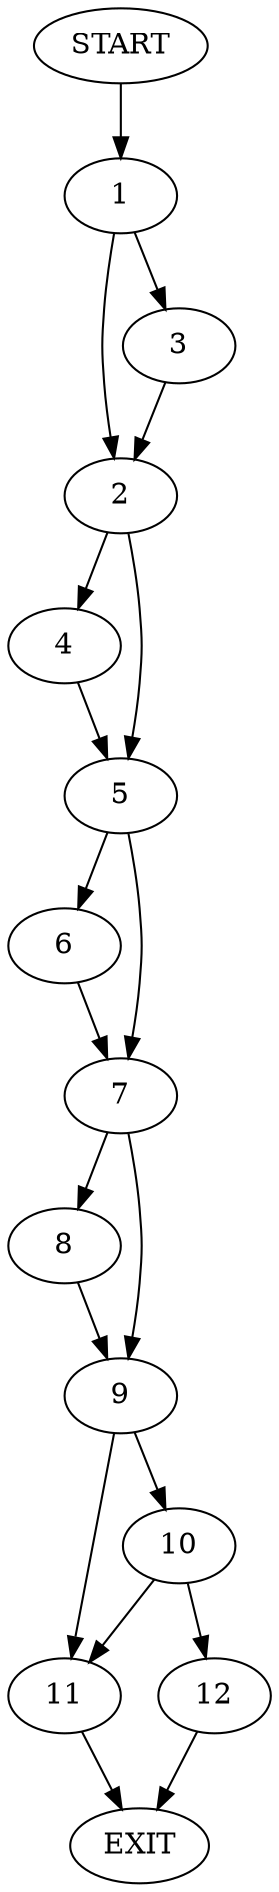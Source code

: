 digraph {
0 [label="START"]
13 [label="EXIT"]
0 -> 1
1 -> 2
1 -> 3
2 -> 4
2 -> 5
3 -> 2
5 -> 6
5 -> 7
4 -> 5
6 -> 7
7 -> 8
7 -> 9
8 -> 9
9 -> 10
9 -> 11
11 -> 13
10 -> 11
10 -> 12
12 -> 13
}
